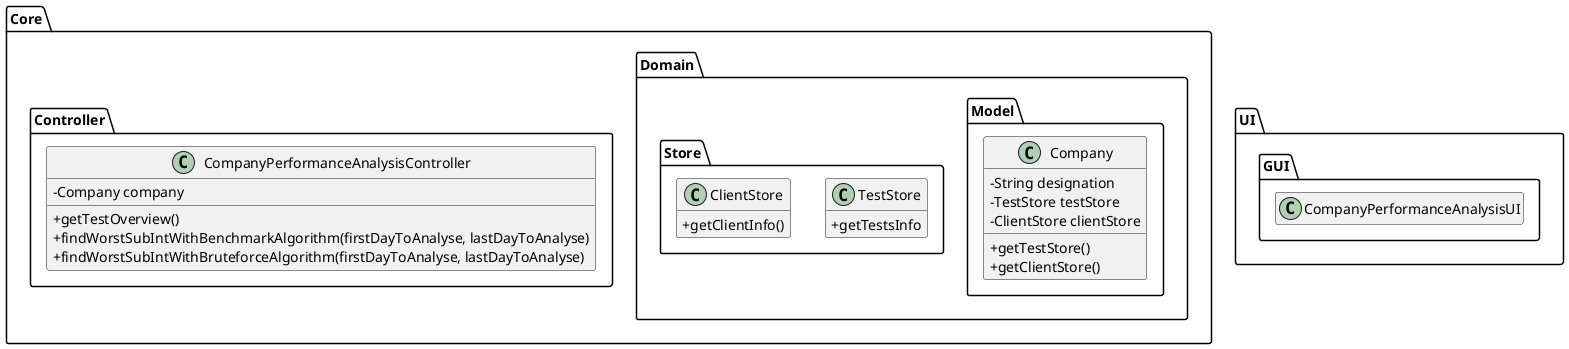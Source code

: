 @startuml
hide empty methods
hide empty attributes
'left to right direction
skinparam classAttributeIconSize 0

package Core {

package Domain {

package Model{

class Company {
    -String designation
    -TestStore testStore
    -ClientStore clientStore
    +getTestStore()
    +getClientStore()
}

}

package Store {

class TestStore {
+getTestsInfo
}

class ClientStore {
+getClientInfo()
}

}

}

package Controller {

class CompanyPerformanceAnalysisController{
    -Company company
    +getTestOverview()
    +findWorstSubIntWithBenchmarkAlgorithm(firstDayToAnalyse, lastDayToAnalyse)
    +findWorstSubIntWithBruteforceAlgorithm(firstDayToAnalyse, lastDayToAnalyse)
}

}

}

package UI {

package GUI {

class CompanyPerformanceAnalysisUI{
}

}

}

@enduml